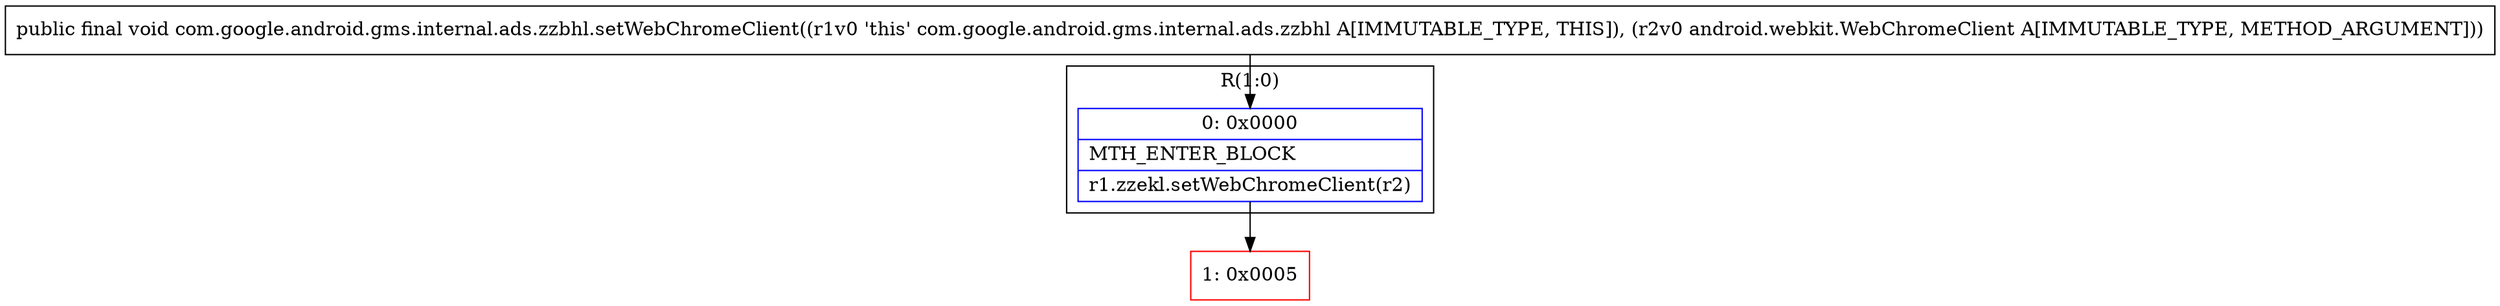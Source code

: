 digraph "CFG forcom.google.android.gms.internal.ads.zzbhl.setWebChromeClient(Landroid\/webkit\/WebChromeClient;)V" {
subgraph cluster_Region_2030193995 {
label = "R(1:0)";
node [shape=record,color=blue];
Node_0 [shape=record,label="{0\:\ 0x0000|MTH_ENTER_BLOCK\l|r1.zzekl.setWebChromeClient(r2)\l}"];
}
Node_1 [shape=record,color=red,label="{1\:\ 0x0005}"];
MethodNode[shape=record,label="{public final void com.google.android.gms.internal.ads.zzbhl.setWebChromeClient((r1v0 'this' com.google.android.gms.internal.ads.zzbhl A[IMMUTABLE_TYPE, THIS]), (r2v0 android.webkit.WebChromeClient A[IMMUTABLE_TYPE, METHOD_ARGUMENT])) }"];
MethodNode -> Node_0;
Node_0 -> Node_1;
}

